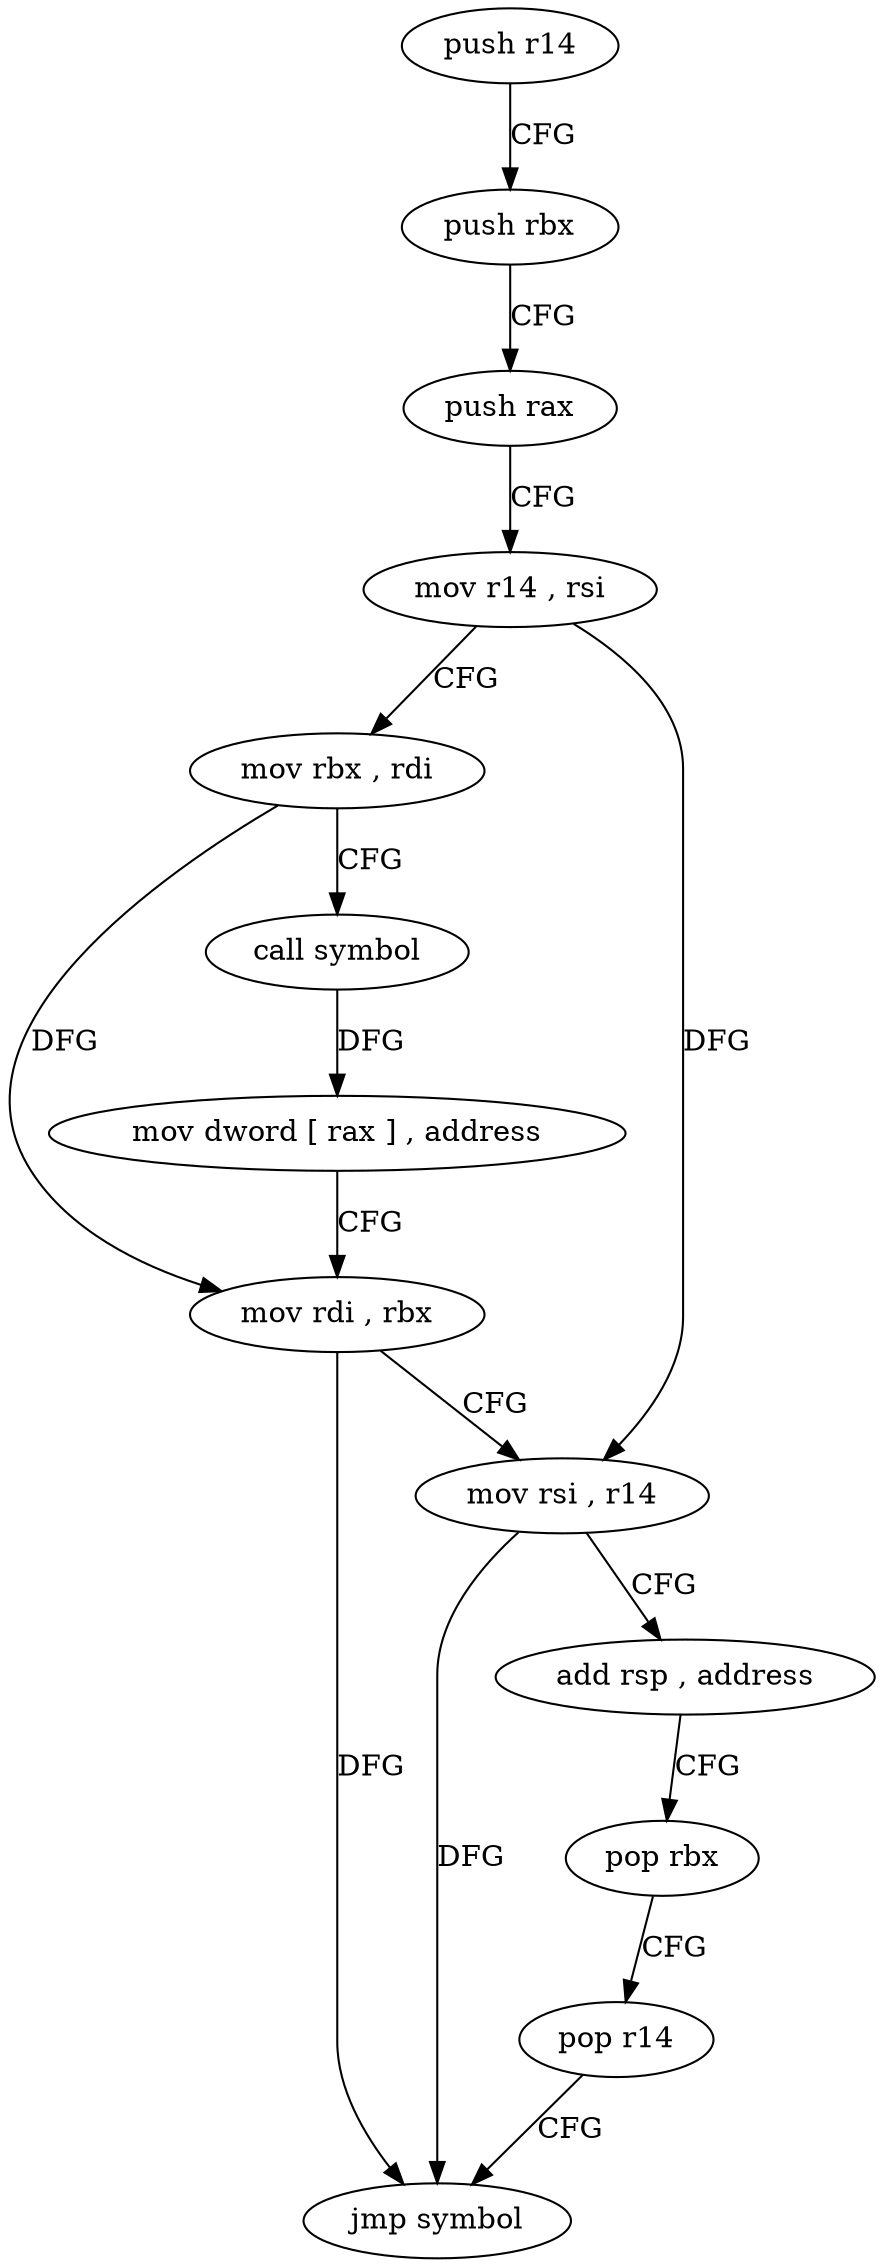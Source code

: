 digraph "func" {
"4225872" [label = "push r14" ]
"4225874" [label = "push rbx" ]
"4225875" [label = "push rax" ]
"4225876" [label = "mov r14 , rsi" ]
"4225879" [label = "mov rbx , rdi" ]
"4225882" [label = "call symbol" ]
"4225887" [label = "mov dword [ rax ] , address" ]
"4225893" [label = "mov rdi , rbx" ]
"4225896" [label = "mov rsi , r14" ]
"4225899" [label = "add rsp , address" ]
"4225903" [label = "pop rbx" ]
"4225904" [label = "pop r14" ]
"4225906" [label = "jmp symbol" ]
"4225872" -> "4225874" [ label = "CFG" ]
"4225874" -> "4225875" [ label = "CFG" ]
"4225875" -> "4225876" [ label = "CFG" ]
"4225876" -> "4225879" [ label = "CFG" ]
"4225876" -> "4225896" [ label = "DFG" ]
"4225879" -> "4225882" [ label = "CFG" ]
"4225879" -> "4225893" [ label = "DFG" ]
"4225882" -> "4225887" [ label = "DFG" ]
"4225887" -> "4225893" [ label = "CFG" ]
"4225893" -> "4225896" [ label = "CFG" ]
"4225893" -> "4225906" [ label = "DFG" ]
"4225896" -> "4225899" [ label = "CFG" ]
"4225896" -> "4225906" [ label = "DFG" ]
"4225899" -> "4225903" [ label = "CFG" ]
"4225903" -> "4225904" [ label = "CFG" ]
"4225904" -> "4225906" [ label = "CFG" ]
}
